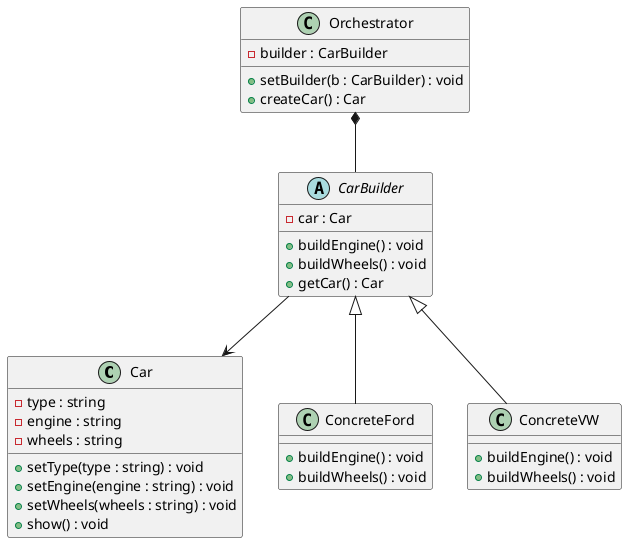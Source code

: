 @startuml Builder_UML

class Car {
    - type : string
    - engine : string
    - wheels : string
    + setType(type : string) : void
    + setEngine(engine : string) : void
    + setWheels(wheels : string) : void
    + show() : void
}

abstract class CarBuilder {
    - car : Car
    + buildEngine() : void
    + buildWheels() : void
    + getCar() : Car
}

class ConcreteFord {
    + buildEngine() : void
    + buildWheels() : void
}

class ConcreteVW {
    + buildEngine() : void
    + buildWheels() : void
}

class Orchestrator {
    - builder : CarBuilder
    + setBuilder(b : CarBuilder) : void
    + createCar() : Car
}

CarBuilder <|-- ConcreteFord
CarBuilder <|-- ConcreteVW
Orchestrator *-- CarBuilder
CarBuilder --> Car

@enduml

